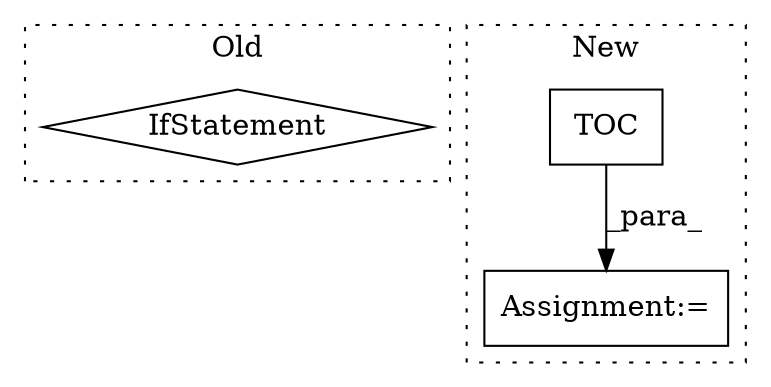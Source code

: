 digraph G {
subgraph cluster0 {
1 [label="IfStatement" a="25" s="6994,7014" l="4,2" shape="diamond"];
label = "Old";
style="dotted";
}
subgraph cluster1 {
2 [label="TOC" a="32" s="7457,7466" l="4,1" shape="box"];
3 [label="Assignment:=" a="7" s="7482" l="1" shape="box"];
label = "New";
style="dotted";
}
2 -> 3 [label="_para_"];
}